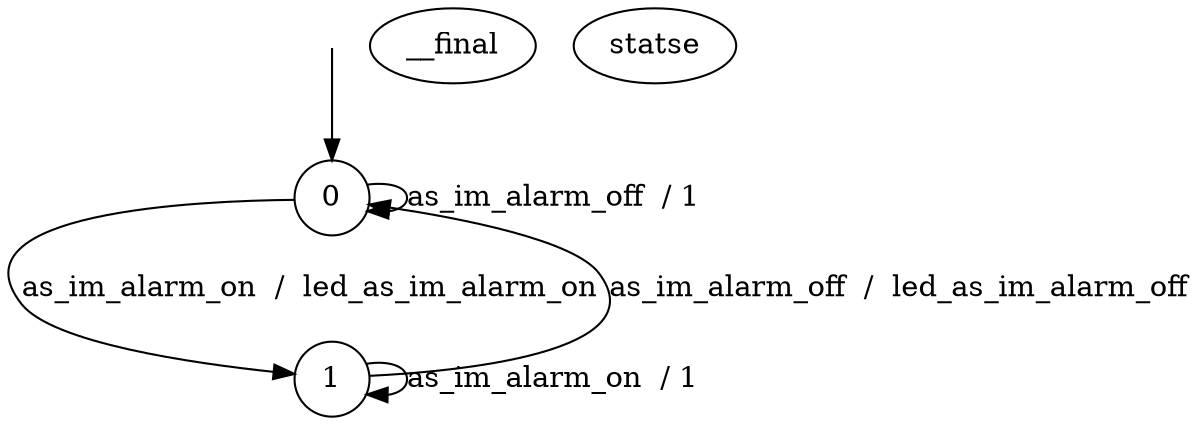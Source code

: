 digraph g {

	s0 [shape="circle" label="0"];
	s1 [shape="circle" label="1"];
	s0 -> s0 [label="as_im_alarm_off  / 1"];
	s0 -> s1 [label="as_im_alarm_on  /  led_as_im_alarm_on"];
	s1 -> s0 [label="as_im_alarm_off  /  led_as_im_alarm_off"];
	s1 -> s1 [label="as_im_alarm_on  / 1"];

__start0 [label="" shape="none" width="0" height="0"];
__start0 -> s0;
__final statse{
    s1
}
}
